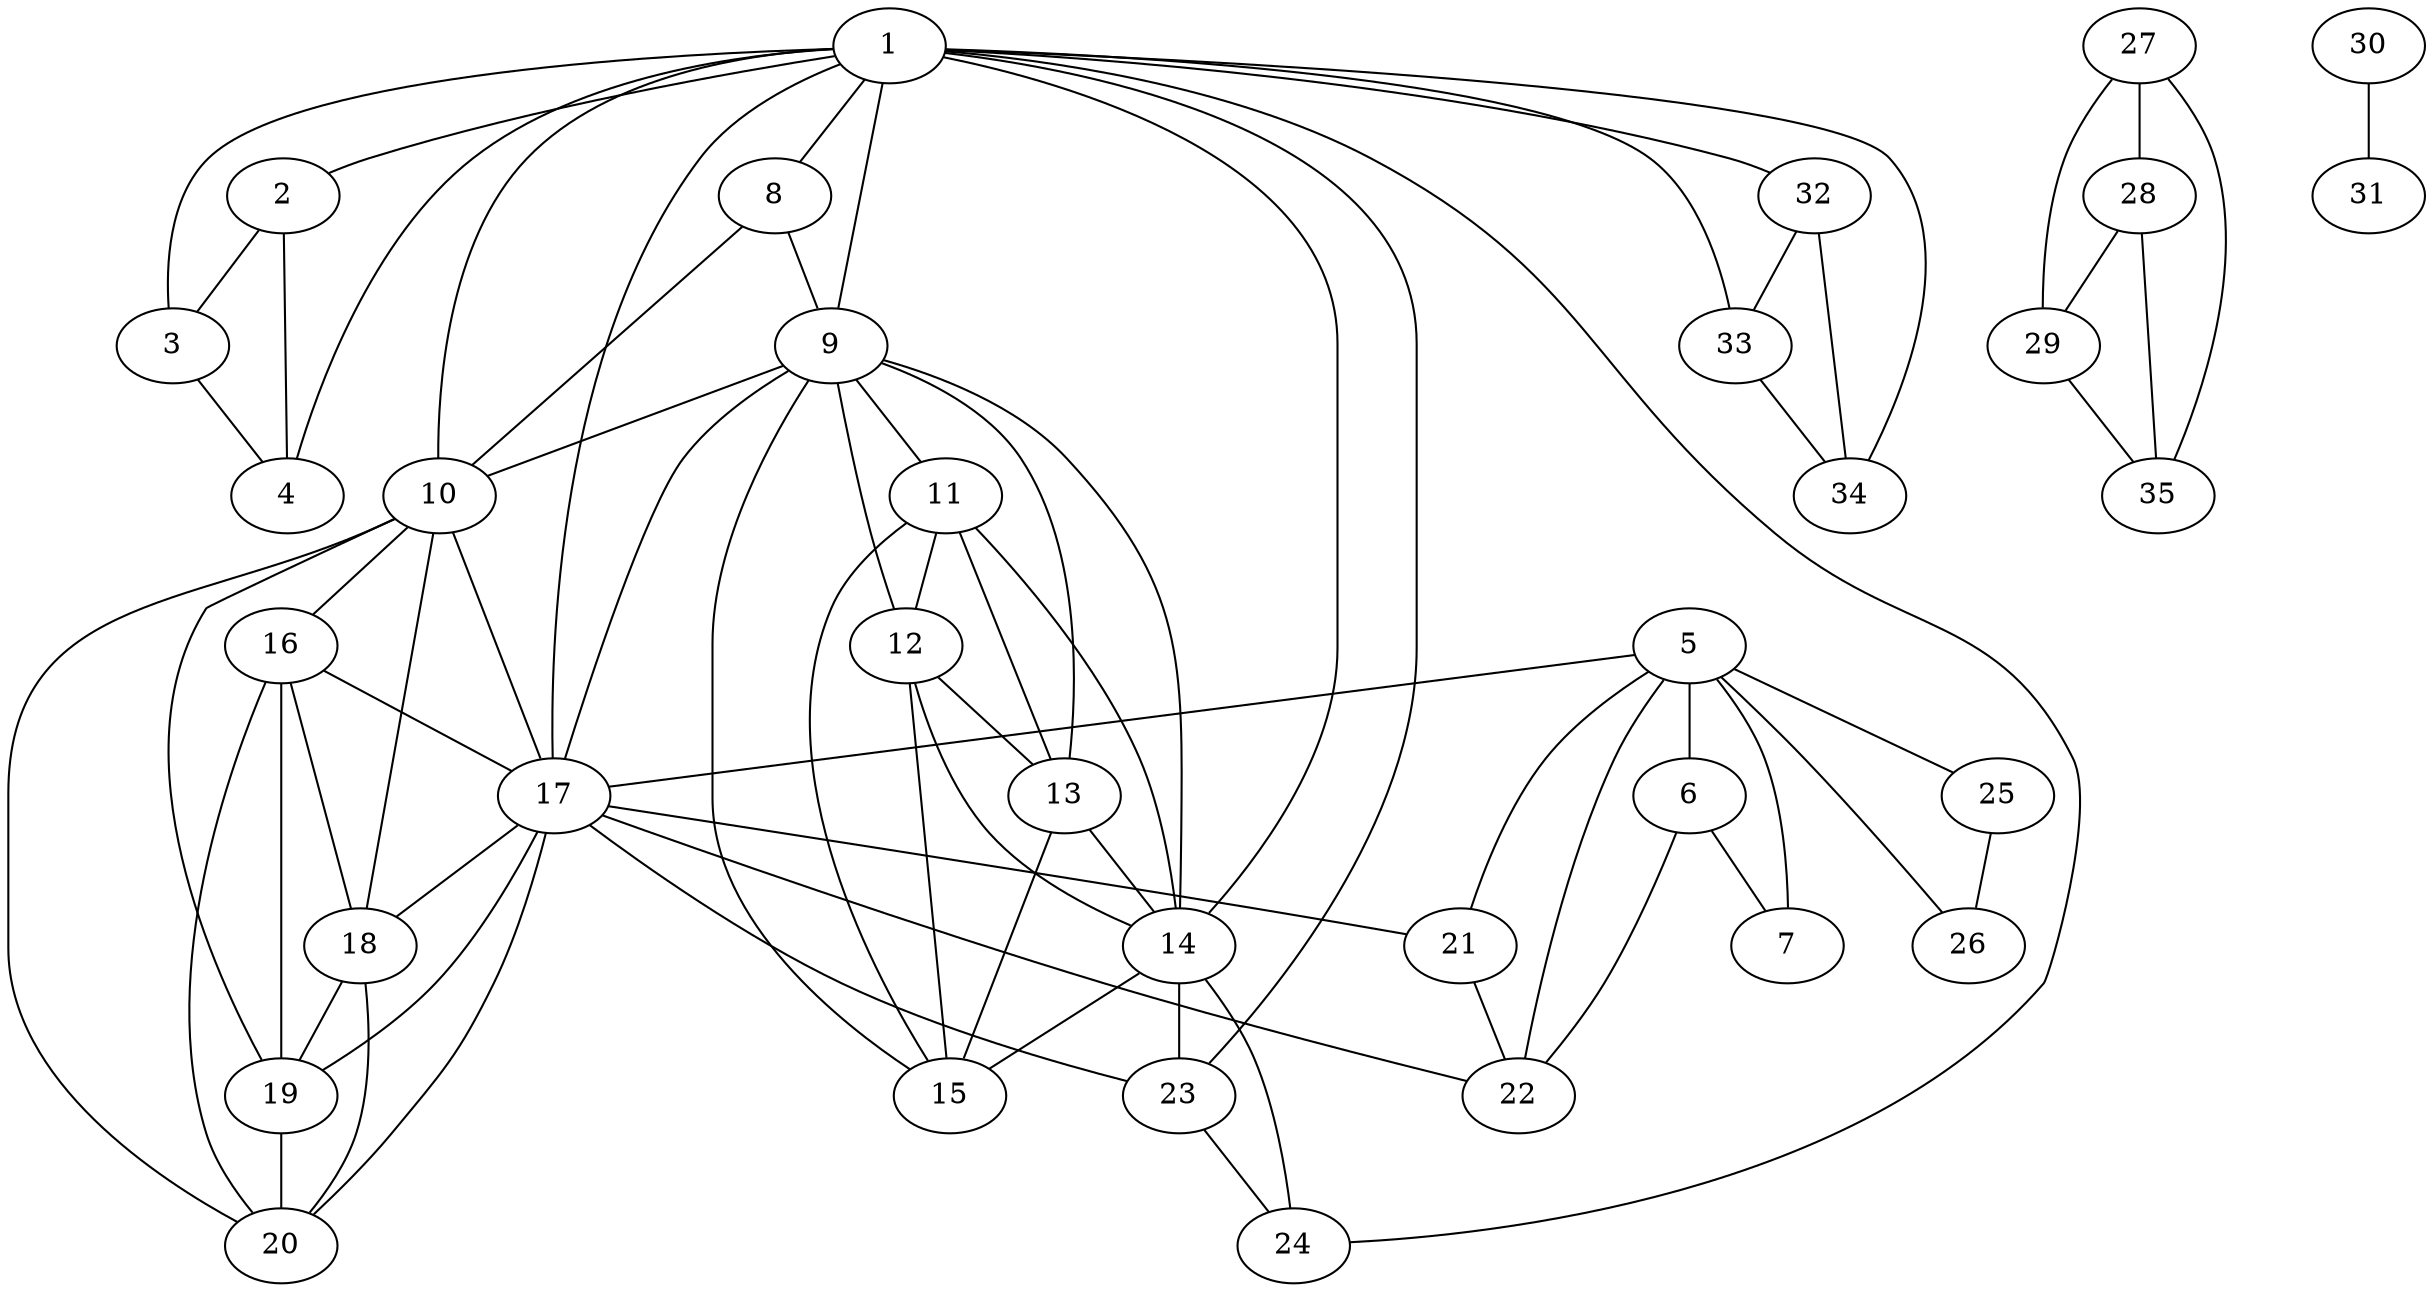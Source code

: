 graph G {
	1 -- 2
	1 -- 3
	1 -- 4
	1 -- 8
	1 -- 9
	1 -- 10
	1 -- 17
	1 -- 23
	1 -- 14
	1 -- 24
	1 -- 32
	1 -- 33
	1 -- 34
	2 -- 3
	2 -- 4
	3 -- 4
	5 -- 6
	5 -- 7
	5 -- 17
	5 -- 21
	5 -- 22
	5 -- 25
	5 -- 26
	6 -- 7
	6 -- 22
	8 -- 9
	8 -- 10
	9 -- 10
	9 -- 11
	9 -- 12
	9 -- 13
	9 -- 14
	9 -- 15
	9 -- 17
	10 -- 16
	10 -- 17
	10 -- 18
	10 -- 19
	10 -- 20
	11 -- 12
	11 -- 13
	11 -- 14
	11 -- 15
	12 -- 13
	12 -- 14
	12 -- 15
	13 -- 14
	13 -- 15
	14 -- 15
	14 -- 23
	14 -- 24
	16 -- 17
	16 -- 18
	16 -- 19
	16 -- 20
	17 -- 21
	17 -- 22
	17 -- 23
	17 -- 18
	17 -- 19
	17 -- 20
	18 -- 19
	18 -- 20
	19 -- 20
	21 -- 22
	23 -- 24
	25 -- 26
	27 -- 28
	27 -- 29
	27 -- 35
	28 -- 29
	28 -- 35
	29 -- 35
	30 -- 31
	32 -- 33
	32 -- 34
	33 -- 34
}
